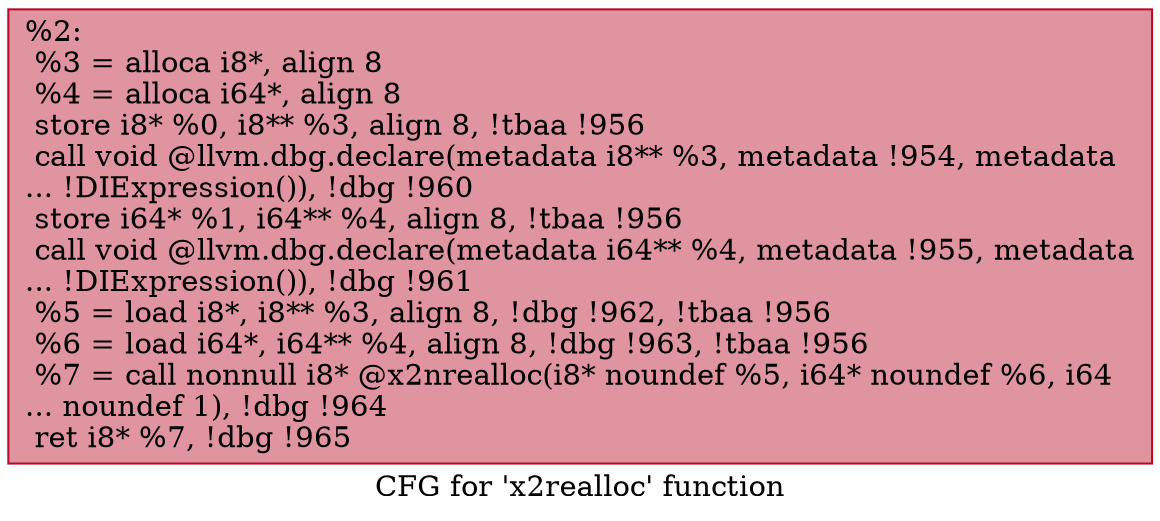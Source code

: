 digraph "CFG for 'x2realloc' function" {
	label="CFG for 'x2realloc' function";

	Node0x22b6650 [shape=record,color="#b70d28ff", style=filled, fillcolor="#b70d2870",label="{%2:\l  %3 = alloca i8*, align 8\l  %4 = alloca i64*, align 8\l  store i8* %0, i8** %3, align 8, !tbaa !956\l  call void @llvm.dbg.declare(metadata i8** %3, metadata !954, metadata\l... !DIExpression()), !dbg !960\l  store i64* %1, i64** %4, align 8, !tbaa !956\l  call void @llvm.dbg.declare(metadata i64** %4, metadata !955, metadata\l... !DIExpression()), !dbg !961\l  %5 = load i8*, i8** %3, align 8, !dbg !962, !tbaa !956\l  %6 = load i64*, i64** %4, align 8, !dbg !963, !tbaa !956\l  %7 = call nonnull i8* @x2nrealloc(i8* noundef %5, i64* noundef %6, i64\l... noundef 1), !dbg !964\l  ret i8* %7, !dbg !965\l}"];
}
